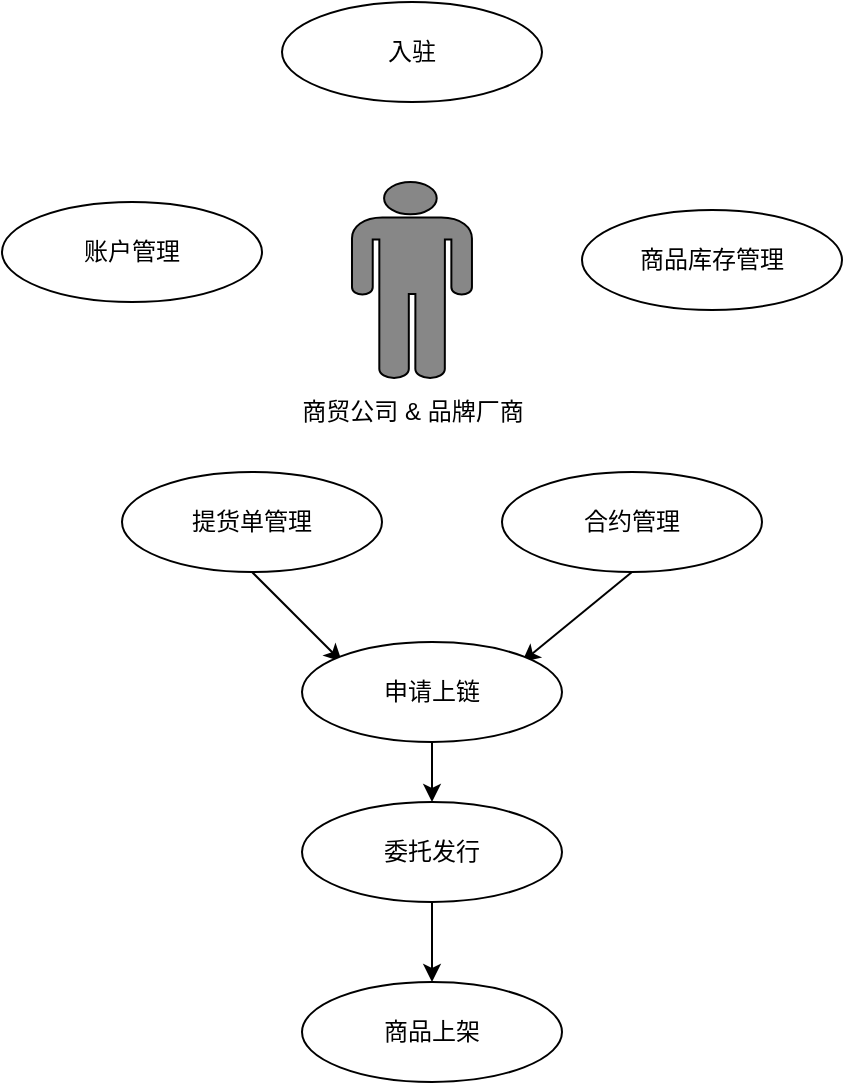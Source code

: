 <mxfile version="12.9.9" type="device"><diagram id="C5RBs43oDa-KdzZeNtuy" name="Page-1"><mxGraphModel dx="1086" dy="806" grid="1" gridSize="10" guides="1" tooltips="1" connect="1" arrows="1" fold="1" page="1" pageScale="1" pageWidth="827" pageHeight="1169" math="0" shadow="0"><root><mxCell id="WIyWlLk6GJQsqaUBKTNV-0"/><mxCell id="WIyWlLk6GJQsqaUBKTNV-1" parent="WIyWlLk6GJQsqaUBKTNV-0"/><mxCell id="AdzaaEWBylcyurvPs5xi-0" value="" style="shape=mxgraph.signs.people.man_1;html=1;fillColor=#878787;strokeColor=#000000;verticalLabelPosition=bottom;verticalAlign=top;align=center;" vertex="1" parent="WIyWlLk6GJQsqaUBKTNV-1"><mxGeometry x="365" y="390" width="60" height="98" as="geometry"/></mxCell><mxCell id="AdzaaEWBylcyurvPs5xi-1" value="商贸公司 &amp;amp; 品牌厂商" style="text;html=1;align=center;verticalAlign=middle;resizable=0;points=[];autosize=1;" vertex="1" parent="WIyWlLk6GJQsqaUBKTNV-1"><mxGeometry x="330" y="495" width="130" height="20" as="geometry"/></mxCell><mxCell id="AdzaaEWBylcyurvPs5xi-2" value="入驻" style="ellipse;whiteSpace=wrap;html=1;" vertex="1" parent="WIyWlLk6GJQsqaUBKTNV-1"><mxGeometry x="330" y="300" width="130" height="50" as="geometry"/></mxCell><mxCell id="AdzaaEWBylcyurvPs5xi-4" value="提货单管理" style="ellipse;whiteSpace=wrap;html=1;" vertex="1" parent="WIyWlLk6GJQsqaUBKTNV-1"><mxGeometry x="250" y="535" width="130" height="50" as="geometry"/></mxCell><mxCell id="AdzaaEWBylcyurvPs5xi-5" value="合约管理" style="ellipse;whiteSpace=wrap;html=1;" vertex="1" parent="WIyWlLk6GJQsqaUBKTNV-1"><mxGeometry x="440" y="535" width="130" height="50" as="geometry"/></mxCell><mxCell id="AdzaaEWBylcyurvPs5xi-7" value="商品库存管理" style="ellipse;whiteSpace=wrap;html=1;" vertex="1" parent="WIyWlLk6GJQsqaUBKTNV-1"><mxGeometry x="480" y="404" width="130" height="50" as="geometry"/></mxCell><mxCell id="AdzaaEWBylcyurvPs5xi-8" value="账户管理" style="ellipse;whiteSpace=wrap;html=1;" vertex="1" parent="WIyWlLk6GJQsqaUBKTNV-1"><mxGeometry x="190" y="400" width="130" height="50" as="geometry"/></mxCell><mxCell id="AdzaaEWBylcyurvPs5xi-11" value="" style="endArrow=classic;html=1;exitX=0.5;exitY=1;exitDx=0;exitDy=0;" edge="1" parent="WIyWlLk6GJQsqaUBKTNV-1" source="AdzaaEWBylcyurvPs5xi-4"><mxGeometry width="50" height="50" relative="1" as="geometry"><mxPoint x="300" y="670" as="sourcePoint"/><mxPoint x="360" y="630" as="targetPoint"/></mxGeometry></mxCell><mxCell id="AdzaaEWBylcyurvPs5xi-12" value="" style="endArrow=classic;html=1;exitX=0.5;exitY=1;exitDx=0;exitDy=0;" edge="1" parent="WIyWlLk6GJQsqaUBKTNV-1" source="AdzaaEWBylcyurvPs5xi-5"><mxGeometry width="50" height="50" relative="1" as="geometry"><mxPoint x="325" y="595" as="sourcePoint"/><mxPoint x="450" y="630" as="targetPoint"/></mxGeometry></mxCell><mxCell id="AdzaaEWBylcyurvPs5xi-15" value="" style="edgeStyle=orthogonalEdgeStyle;rounded=0;orthogonalLoop=1;jettySize=auto;html=1;" edge="1" parent="WIyWlLk6GJQsqaUBKTNV-1" source="AdzaaEWBylcyurvPs5xi-13" target="AdzaaEWBylcyurvPs5xi-14"><mxGeometry relative="1" as="geometry"/></mxCell><mxCell id="AdzaaEWBylcyurvPs5xi-13" value="申请上链" style="ellipse;whiteSpace=wrap;html=1;" vertex="1" parent="WIyWlLk6GJQsqaUBKTNV-1"><mxGeometry x="340" y="620" width="130" height="50" as="geometry"/></mxCell><mxCell id="AdzaaEWBylcyurvPs5xi-17" value="" style="edgeStyle=orthogonalEdgeStyle;rounded=0;orthogonalLoop=1;jettySize=auto;html=1;" edge="1" parent="WIyWlLk6GJQsqaUBKTNV-1" source="AdzaaEWBylcyurvPs5xi-14" target="AdzaaEWBylcyurvPs5xi-16"><mxGeometry relative="1" as="geometry"/></mxCell><mxCell id="AdzaaEWBylcyurvPs5xi-14" value="委托发行" style="ellipse;whiteSpace=wrap;html=1;" vertex="1" parent="WIyWlLk6GJQsqaUBKTNV-1"><mxGeometry x="340" y="700" width="130" height="50" as="geometry"/></mxCell><mxCell id="AdzaaEWBylcyurvPs5xi-16" value="商品上架" style="ellipse;whiteSpace=wrap;html=1;" vertex="1" parent="WIyWlLk6GJQsqaUBKTNV-1"><mxGeometry x="340" y="790" width="130" height="50" as="geometry"/></mxCell></root></mxGraphModel></diagram></mxfile>